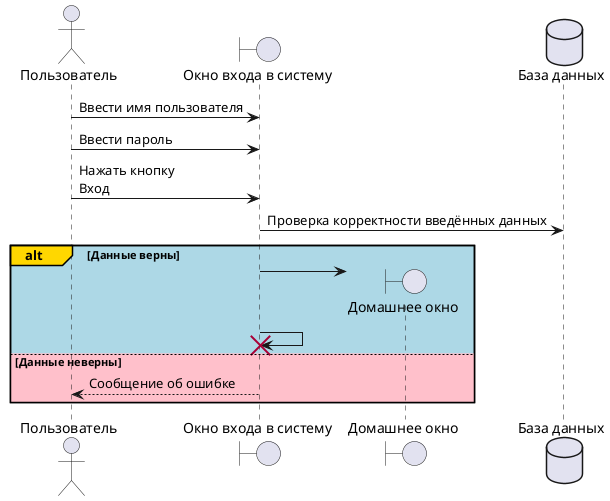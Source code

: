 @startuml

actor "Пользователь" as user
boundary "Окно входа в систему" as w_login
boundary "Домашнее окно" as w_home
database "База данных" as db 

user -> w_login : Ввести имя пользователя
user -> w_login : Ввести пароль
user -> w_login : Нажать кнопку\nВход 
w_login -> db : Проверка корректности введённых данных

alt#Gold #LightBlue Данные верны
    w_login -> w_home **
    w_login -> w_login !!
else #Pink Данные неверны 
    user <-- w_login : Сообщение об ошибке
end

@enduml

